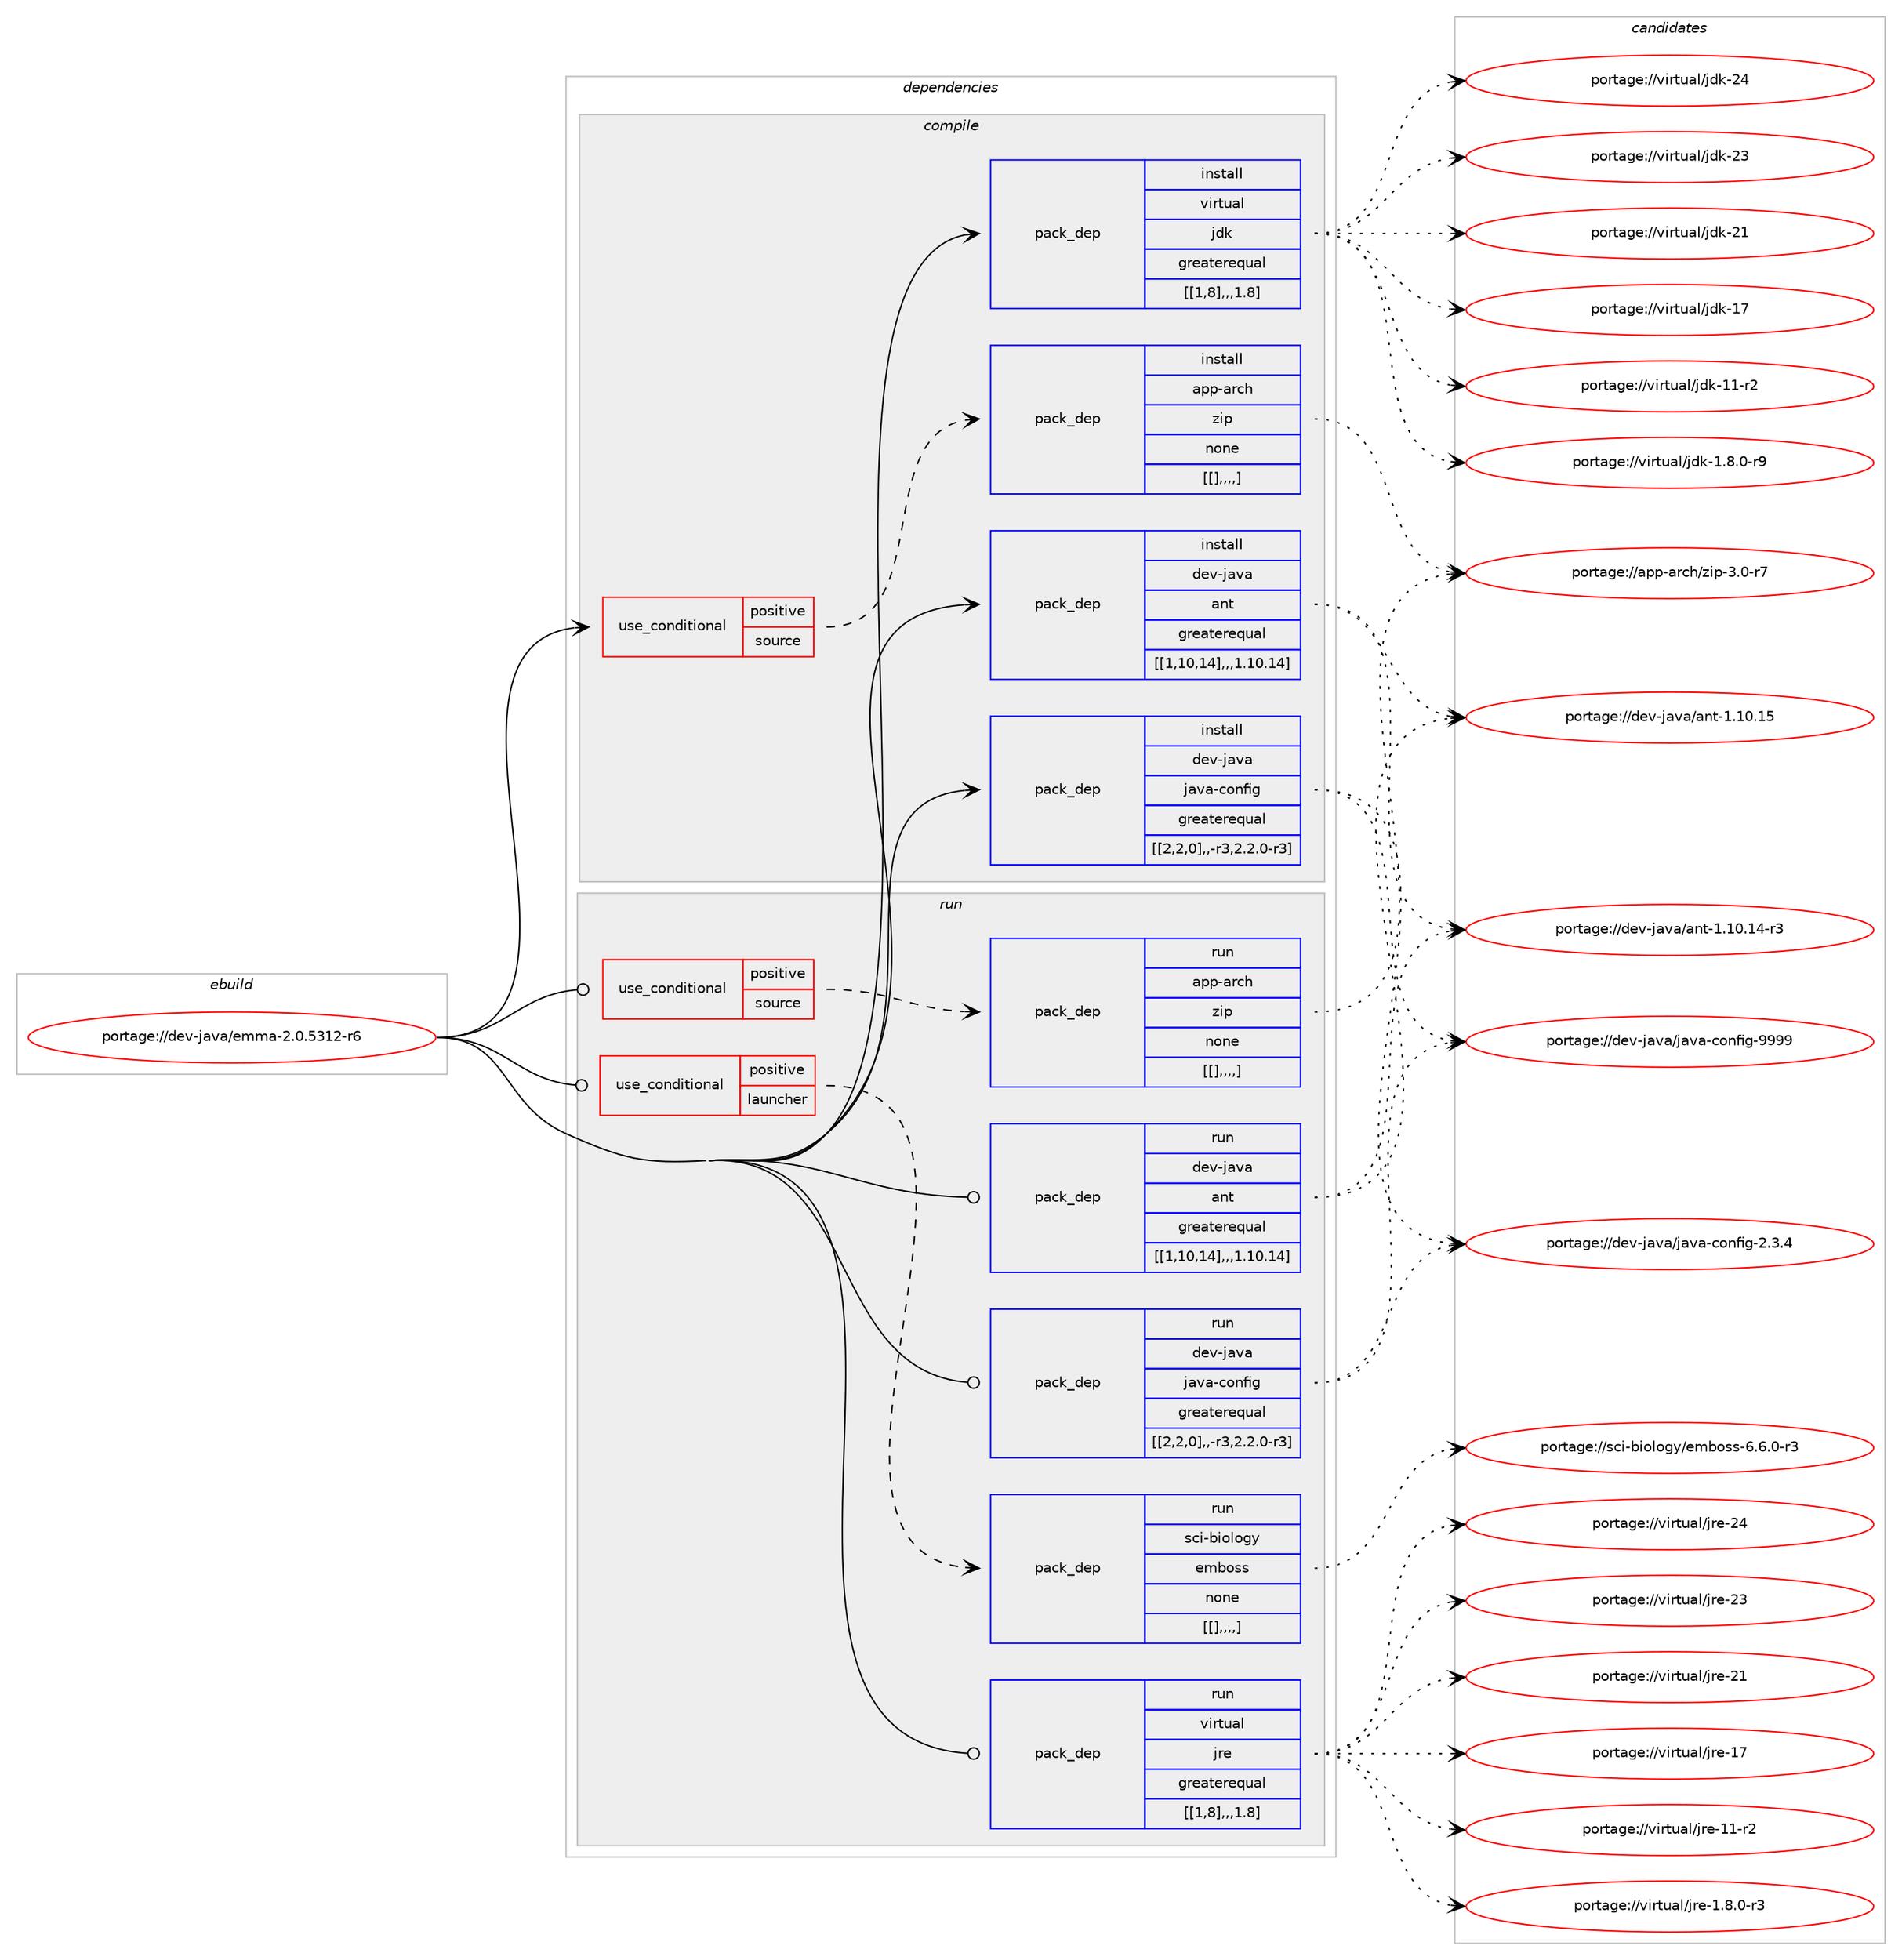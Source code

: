digraph prolog {

# *************
# Graph options
# *************

newrank=true;
concentrate=true;
compound=true;
graph [rankdir=LR,fontname=Helvetica,fontsize=10,ranksep=1.5];#, ranksep=2.5, nodesep=0.2];
edge  [arrowhead=vee];
node  [fontname=Helvetica,fontsize=10];

# **********
# The ebuild
# **********

subgraph cluster_leftcol {
color=gray;
label=<<i>ebuild</i>>;
id [label="portage://dev-java/emma-2.0.5312-r6", color=red, width=4, href="../dev-java/emma-2.0.5312-r6.svg"];
}

# ****************
# The dependencies
# ****************

subgraph cluster_midcol {
color=gray;
label=<<i>dependencies</i>>;
subgraph cluster_compile {
fillcolor="#eeeeee";
style=filled;
label=<<i>compile</i>>;
subgraph cond23501 {
dependency97738 [label=<<TABLE BORDER="0" CELLBORDER="1" CELLSPACING="0" CELLPADDING="4"><TR><TD ROWSPAN="3" CELLPADDING="10">use_conditional</TD></TR><TR><TD>positive</TD></TR><TR><TD>source</TD></TR></TABLE>>, shape=none, color=red];
subgraph pack73138 {
dependency97785 [label=<<TABLE BORDER="0" CELLBORDER="1" CELLSPACING="0" CELLPADDING="4" WIDTH="220"><TR><TD ROWSPAN="6" CELLPADDING="30">pack_dep</TD></TR><TR><TD WIDTH="110">install</TD></TR><TR><TD>app-arch</TD></TR><TR><TD>zip</TD></TR><TR><TD>none</TD></TR><TR><TD>[[],,,,]</TD></TR></TABLE>>, shape=none, color=blue];
}
dependency97738:e -> dependency97785:w [weight=20,style="dashed",arrowhead="vee"];
}
id:e -> dependency97738:w [weight=20,style="solid",arrowhead="vee"];
subgraph pack73168 {
dependency97822 [label=<<TABLE BORDER="0" CELLBORDER="1" CELLSPACING="0" CELLPADDING="4" WIDTH="220"><TR><TD ROWSPAN="6" CELLPADDING="30">pack_dep</TD></TR><TR><TD WIDTH="110">install</TD></TR><TR><TD>dev-java</TD></TR><TR><TD>ant</TD></TR><TR><TD>greaterequal</TD></TR><TR><TD>[[1,10,14],,,1.10.14]</TD></TR></TABLE>>, shape=none, color=blue];
}
id:e -> dependency97822:w [weight=20,style="solid",arrowhead="vee"];
subgraph pack73183 {
dependency97842 [label=<<TABLE BORDER="0" CELLBORDER="1" CELLSPACING="0" CELLPADDING="4" WIDTH="220"><TR><TD ROWSPAN="6" CELLPADDING="30">pack_dep</TD></TR><TR><TD WIDTH="110">install</TD></TR><TR><TD>dev-java</TD></TR><TR><TD>java-config</TD></TR><TR><TD>greaterequal</TD></TR><TR><TD>[[2,2,0],,-r3,2.2.0-r3]</TD></TR></TABLE>>, shape=none, color=blue];
}
id:e -> dependency97842:w [weight=20,style="solid",arrowhead="vee"];
subgraph pack73207 {
dependency97875 [label=<<TABLE BORDER="0" CELLBORDER="1" CELLSPACING="0" CELLPADDING="4" WIDTH="220"><TR><TD ROWSPAN="6" CELLPADDING="30">pack_dep</TD></TR><TR><TD WIDTH="110">install</TD></TR><TR><TD>virtual</TD></TR><TR><TD>jdk</TD></TR><TR><TD>greaterequal</TD></TR><TR><TD>[[1,8],,,1.8]</TD></TR></TABLE>>, shape=none, color=blue];
}
id:e -> dependency97875:w [weight=20,style="solid",arrowhead="vee"];
}
subgraph cluster_compileandrun {
fillcolor="#eeeeee";
style=filled;
label=<<i>compile and run</i>>;
}
subgraph cluster_run {
fillcolor="#eeeeee";
style=filled;
label=<<i>run</i>>;
subgraph cond23553 {
dependency97918 [label=<<TABLE BORDER="0" CELLBORDER="1" CELLSPACING="0" CELLPADDING="4"><TR><TD ROWSPAN="3" CELLPADDING="10">use_conditional</TD></TR><TR><TD>positive</TD></TR><TR><TD>launcher</TD></TR></TABLE>>, shape=none, color=red];
subgraph pack73246 {
dependency97920 [label=<<TABLE BORDER="0" CELLBORDER="1" CELLSPACING="0" CELLPADDING="4" WIDTH="220"><TR><TD ROWSPAN="6" CELLPADDING="30">pack_dep</TD></TR><TR><TD WIDTH="110">run</TD></TR><TR><TD>sci-biology</TD></TR><TR><TD>emboss</TD></TR><TR><TD>none</TD></TR><TR><TD>[[],,,,]</TD></TR></TABLE>>, shape=none, color=blue];
}
dependency97918:e -> dependency97920:w [weight=20,style="dashed",arrowhead="vee"];
}
id:e -> dependency97918:w [weight=20,style="solid",arrowhead="odot"];
subgraph cond23557 {
dependency97944 [label=<<TABLE BORDER="0" CELLBORDER="1" CELLSPACING="0" CELLPADDING="4"><TR><TD ROWSPAN="3" CELLPADDING="10">use_conditional</TD></TR><TR><TD>positive</TD></TR><TR><TD>source</TD></TR></TABLE>>, shape=none, color=red];
subgraph pack73303 {
dependency97992 [label=<<TABLE BORDER="0" CELLBORDER="1" CELLSPACING="0" CELLPADDING="4" WIDTH="220"><TR><TD ROWSPAN="6" CELLPADDING="30">pack_dep</TD></TR><TR><TD WIDTH="110">run</TD></TR><TR><TD>app-arch</TD></TR><TR><TD>zip</TD></TR><TR><TD>none</TD></TR><TR><TD>[[],,,,]</TD></TR></TABLE>>, shape=none, color=blue];
}
dependency97944:e -> dependency97992:w [weight=20,style="dashed",arrowhead="vee"];
}
id:e -> dependency97944:w [weight=20,style="solid",arrowhead="odot"];
subgraph pack73313 {
dependency98002 [label=<<TABLE BORDER="0" CELLBORDER="1" CELLSPACING="0" CELLPADDING="4" WIDTH="220"><TR><TD ROWSPAN="6" CELLPADDING="30">pack_dep</TD></TR><TR><TD WIDTH="110">run</TD></TR><TR><TD>dev-java</TD></TR><TR><TD>ant</TD></TR><TR><TD>greaterequal</TD></TR><TR><TD>[[1,10,14],,,1.10.14]</TD></TR></TABLE>>, shape=none, color=blue];
}
id:e -> dependency98002:w [weight=20,style="solid",arrowhead="odot"];
subgraph pack73346 {
dependency98054 [label=<<TABLE BORDER="0" CELLBORDER="1" CELLSPACING="0" CELLPADDING="4" WIDTH="220"><TR><TD ROWSPAN="6" CELLPADDING="30">pack_dep</TD></TR><TR><TD WIDTH="110">run</TD></TR><TR><TD>dev-java</TD></TR><TR><TD>java-config</TD></TR><TR><TD>greaterequal</TD></TR><TR><TD>[[2,2,0],,-r3,2.2.0-r3]</TD></TR></TABLE>>, shape=none, color=blue];
}
id:e -> dependency98054:w [weight=20,style="solid",arrowhead="odot"];
subgraph pack73392 {
dependency98104 [label=<<TABLE BORDER="0" CELLBORDER="1" CELLSPACING="0" CELLPADDING="4" WIDTH="220"><TR><TD ROWSPAN="6" CELLPADDING="30">pack_dep</TD></TR><TR><TD WIDTH="110">run</TD></TR><TR><TD>virtual</TD></TR><TR><TD>jre</TD></TR><TR><TD>greaterequal</TD></TR><TR><TD>[[1,8],,,1.8]</TD></TR></TABLE>>, shape=none, color=blue];
}
id:e -> dependency98104:w [weight=20,style="solid",arrowhead="odot"];
}
}

# **************
# The candidates
# **************

subgraph cluster_choices {
rank=same;
color=gray;
label=<<i>candidates</i>>;

subgraph choice72597 {
color=black;
nodesep=1;
choice9711211245971149910447122105112455146484511455 [label="portage://app-arch/zip-3.0-r7", color=red, width=4,href="../app-arch/zip-3.0-r7.svg"];
dependency97785:e -> choice9711211245971149910447122105112455146484511455:w [style=dotted,weight="100"];
}
subgraph choice72604 {
color=black;
nodesep=1;
choice10010111845106971189747971101164549464948464953 [label="portage://dev-java/ant-1.10.15", color=red, width=4,href="../dev-java/ant-1.10.15.svg"];
choice100101118451069711897479711011645494649484649524511451 [label="portage://dev-java/ant-1.10.14-r3", color=red, width=4,href="../dev-java/ant-1.10.14-r3.svg"];
dependency97822:e -> choice10010111845106971189747971101164549464948464953:w [style=dotted,weight="100"];
dependency97822:e -> choice100101118451069711897479711011645494649484649524511451:w [style=dotted,weight="100"];
}
subgraph choice72612 {
color=black;
nodesep=1;
choice10010111845106971189747106971189745991111101021051034557575757 [label="portage://dev-java/java-config-9999", color=red, width=4,href="../dev-java/java-config-9999.svg"];
choice1001011184510697118974710697118974599111110102105103455046514652 [label="portage://dev-java/java-config-2.3.4", color=red, width=4,href="../dev-java/java-config-2.3.4.svg"];
dependency97842:e -> choice10010111845106971189747106971189745991111101021051034557575757:w [style=dotted,weight="100"];
dependency97842:e -> choice1001011184510697118974710697118974599111110102105103455046514652:w [style=dotted,weight="100"];
}
subgraph choice72634 {
color=black;
nodesep=1;
choice1181051141161179710847106100107455052 [label="portage://virtual/jdk-24", color=red, width=4,href="../virtual/jdk-24.svg"];
choice1181051141161179710847106100107455051 [label="portage://virtual/jdk-23", color=red, width=4,href="../virtual/jdk-23.svg"];
choice1181051141161179710847106100107455049 [label="portage://virtual/jdk-21", color=red, width=4,href="../virtual/jdk-21.svg"];
choice1181051141161179710847106100107454955 [label="portage://virtual/jdk-17", color=red, width=4,href="../virtual/jdk-17.svg"];
choice11810511411611797108471061001074549494511450 [label="portage://virtual/jdk-11-r2", color=red, width=4,href="../virtual/jdk-11-r2.svg"];
choice11810511411611797108471061001074549465646484511457 [label="portage://virtual/jdk-1.8.0-r9", color=red, width=4,href="../virtual/jdk-1.8.0-r9.svg"];
dependency97875:e -> choice1181051141161179710847106100107455052:w [style=dotted,weight="100"];
dependency97875:e -> choice1181051141161179710847106100107455051:w [style=dotted,weight="100"];
dependency97875:e -> choice1181051141161179710847106100107455049:w [style=dotted,weight="100"];
dependency97875:e -> choice1181051141161179710847106100107454955:w [style=dotted,weight="100"];
dependency97875:e -> choice11810511411611797108471061001074549494511450:w [style=dotted,weight="100"];
dependency97875:e -> choice11810511411611797108471061001074549465646484511457:w [style=dotted,weight="100"];
}
subgraph choice72640 {
color=black;
nodesep=1;
choice11599105459810511110811110312147101109981111151154554465446484511451 [label="portage://sci-biology/emboss-6.6.0-r3", color=red, width=4,href="../sci-biology/emboss-6.6.0-r3.svg"];
dependency97920:e -> choice11599105459810511110811110312147101109981111151154554465446484511451:w [style=dotted,weight="100"];
}
subgraph choice72684 {
color=black;
nodesep=1;
choice9711211245971149910447122105112455146484511455 [label="portage://app-arch/zip-3.0-r7", color=red, width=4,href="../app-arch/zip-3.0-r7.svg"];
dependency97992:e -> choice9711211245971149910447122105112455146484511455:w [style=dotted,weight="100"];
}
subgraph choice72703 {
color=black;
nodesep=1;
choice10010111845106971189747971101164549464948464953 [label="portage://dev-java/ant-1.10.15", color=red, width=4,href="../dev-java/ant-1.10.15.svg"];
choice100101118451069711897479711011645494649484649524511451 [label="portage://dev-java/ant-1.10.14-r3", color=red, width=4,href="../dev-java/ant-1.10.14-r3.svg"];
dependency98002:e -> choice10010111845106971189747971101164549464948464953:w [style=dotted,weight="100"];
dependency98002:e -> choice100101118451069711897479711011645494649484649524511451:w [style=dotted,weight="100"];
}
subgraph choice72752 {
color=black;
nodesep=1;
choice10010111845106971189747106971189745991111101021051034557575757 [label="portage://dev-java/java-config-9999", color=red, width=4,href="../dev-java/java-config-9999.svg"];
choice1001011184510697118974710697118974599111110102105103455046514652 [label="portage://dev-java/java-config-2.3.4", color=red, width=4,href="../dev-java/java-config-2.3.4.svg"];
dependency98054:e -> choice10010111845106971189747106971189745991111101021051034557575757:w [style=dotted,weight="100"];
dependency98054:e -> choice1001011184510697118974710697118974599111110102105103455046514652:w [style=dotted,weight="100"];
}
subgraph choice72789 {
color=black;
nodesep=1;
choice1181051141161179710847106114101455052 [label="portage://virtual/jre-24", color=red, width=4,href="../virtual/jre-24.svg"];
choice1181051141161179710847106114101455051 [label="portage://virtual/jre-23", color=red, width=4,href="../virtual/jre-23.svg"];
choice1181051141161179710847106114101455049 [label="portage://virtual/jre-21", color=red, width=4,href="../virtual/jre-21.svg"];
choice1181051141161179710847106114101454955 [label="portage://virtual/jre-17", color=red, width=4,href="../virtual/jre-17.svg"];
choice11810511411611797108471061141014549494511450 [label="portage://virtual/jre-11-r2", color=red, width=4,href="../virtual/jre-11-r2.svg"];
choice11810511411611797108471061141014549465646484511451 [label="portage://virtual/jre-1.8.0-r3", color=red, width=4,href="../virtual/jre-1.8.0-r3.svg"];
dependency98104:e -> choice1181051141161179710847106114101455052:w [style=dotted,weight="100"];
dependency98104:e -> choice1181051141161179710847106114101455051:w [style=dotted,weight="100"];
dependency98104:e -> choice1181051141161179710847106114101455049:w [style=dotted,weight="100"];
dependency98104:e -> choice1181051141161179710847106114101454955:w [style=dotted,weight="100"];
dependency98104:e -> choice11810511411611797108471061141014549494511450:w [style=dotted,weight="100"];
dependency98104:e -> choice11810511411611797108471061141014549465646484511451:w [style=dotted,weight="100"];
}
}

}
